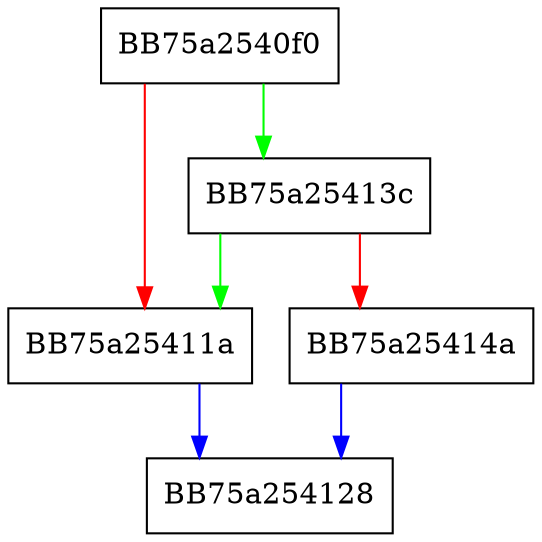 digraph end {
  node [shape="box"];
  graph [splines=ortho];
  BB75a2540f0 -> BB75a25413c [color="green"];
  BB75a2540f0 -> BB75a25411a [color="red"];
  BB75a25411a -> BB75a254128 [color="blue"];
  BB75a25413c -> BB75a25411a [color="green"];
  BB75a25413c -> BB75a25414a [color="red"];
  BB75a25414a -> BB75a254128 [color="blue"];
}